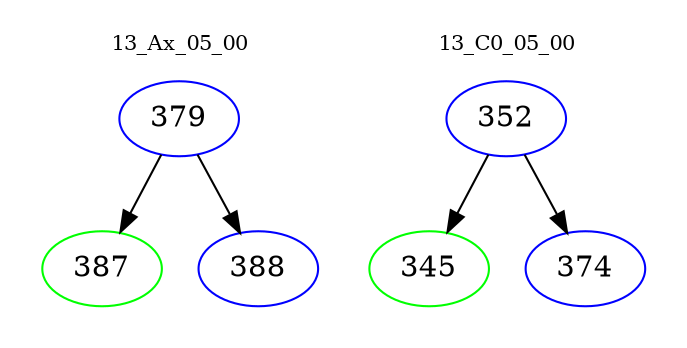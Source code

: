 digraph{
subgraph cluster_0 {
color = white
label = "13_Ax_05_00";
fontsize=10;
T0_379 [label="379", color="blue"]
T0_379 -> T0_387 [color="black"]
T0_387 [label="387", color="green"]
T0_379 -> T0_388 [color="black"]
T0_388 [label="388", color="blue"]
}
subgraph cluster_1 {
color = white
label = "13_C0_05_00";
fontsize=10;
T1_352 [label="352", color="blue"]
T1_352 -> T1_345 [color="black"]
T1_345 [label="345", color="green"]
T1_352 -> T1_374 [color="black"]
T1_374 [label="374", color="blue"]
}
}

